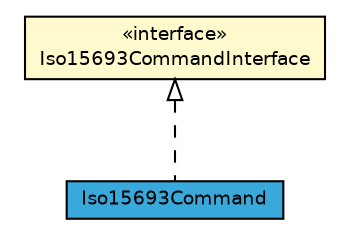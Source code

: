 #!/usr/local/bin/dot
#
# Class diagram 
# Generated by UMLGraph version R5_7_2-3-gee82a7 (http://www.umlgraph.org/)
#

digraph G {
	edge [fontname="Helvetica",fontsize=10,labelfontname="Helvetica",labelfontsize=10];
	node [fontname="Helvetica",fontsize=10,shape=plaintext];
	nodesep=0.25;
	ranksep=0.5;
	// com.st.st25sdk.command.Iso15693Command
	c6385 [label=<<table title="com.st.st25sdk.command.Iso15693Command" border="0" cellborder="1" cellspacing="0" cellpadding="2" port="p" bgcolor="#39a9dc" href="./Iso15693Command.html">
		<tr><td><table border="0" cellspacing="0" cellpadding="1">
<tr><td align="center" balign="center"> Iso15693Command </td></tr>
		</table></td></tr>
		</table>>, URL="./Iso15693Command.html", fontname="Helvetica", fontcolor="black", fontsize=9.0];
	// com.st.st25sdk.command.Iso15693CommandInterface
	c6397 [label=<<table title="com.st.st25sdk.command.Iso15693CommandInterface" border="0" cellborder="1" cellspacing="0" cellpadding="2" port="p" bgcolor="lemonChiffon" href="./Iso15693CommandInterface.html">
		<tr><td><table border="0" cellspacing="0" cellpadding="1">
<tr><td align="center" balign="center"> &#171;interface&#187; </td></tr>
<tr><td align="center" balign="center"> Iso15693CommandInterface </td></tr>
		</table></td></tr>
		</table>>, URL="./Iso15693CommandInterface.html", fontname="Helvetica", fontcolor="black", fontsize=9.0];
	//com.st.st25sdk.command.Iso15693Command implements com.st.st25sdk.command.Iso15693CommandInterface
	c6397:p -> c6385:p [dir=back,arrowtail=empty,style=dashed];
}

